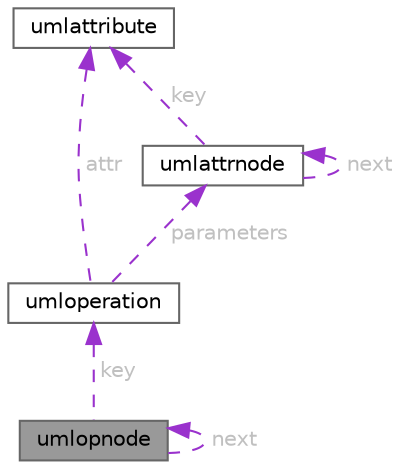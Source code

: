 digraph "umlopnode"
{
 // LATEX_PDF_SIZE
  bgcolor="transparent";
  edge [fontname=Helvetica,fontsize=10,labelfontname=Helvetica,labelfontsize=10];
  node [fontname=Helvetica,fontsize=10,shape=box,height=0.2,width=0.4];
  Node1 [label="umlopnode",height=0.2,width=0.4,color="gray40", fillcolor="grey60", style="filled", fontcolor="black",tooltip=" "];
  Node2 -> Node1 [dir="back",color="darkorchid3",style="dashed",label=" key",fontcolor="grey" ];
  Node2 [label="umloperation",height=0.2,width=0.4,color="gray40", fillcolor="white", style="filled",URL="$structumloperation.html",tooltip=" "];
  Node3 -> Node2 [dir="back",color="darkorchid3",style="dashed",label=" attr",fontcolor="grey" ];
  Node3 [label="umlattribute",height=0.2,width=0.4,color="gray40", fillcolor="white", style="filled",URL="$structumlattribute.html",tooltip=" "];
  Node4 -> Node2 [dir="back",color="darkorchid3",style="dashed",label=" parameters",fontcolor="grey" ];
  Node4 [label="umlattrnode",height=0.2,width=0.4,color="gray40", fillcolor="white", style="filled",URL="$structumlattrnode.html",tooltip=" "];
  Node3 -> Node4 [dir="back",color="darkorchid3",style="dashed",label=" key",fontcolor="grey" ];
  Node4 -> Node4 [dir="back",color="darkorchid3",style="dashed",label=" next",fontcolor="grey" ];
  Node1 -> Node1 [dir="back",color="darkorchid3",style="dashed",label=" next",fontcolor="grey" ];
}

